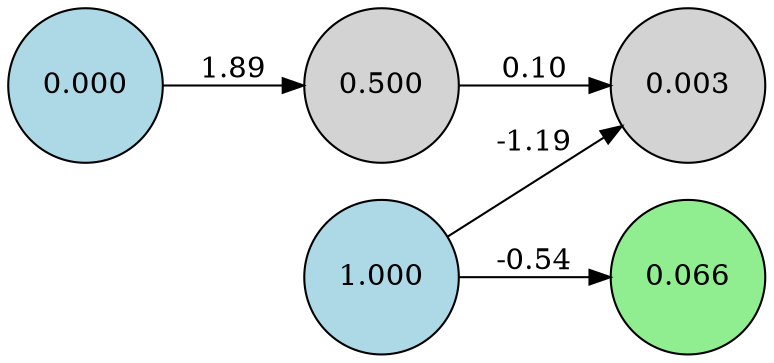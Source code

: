 digraph neat {
  rankdir=LR;
  node [shape=circle];
  node0 [label="0.000", style=filled, fillcolor=lightblue];
  node1 [label="1.000", style=filled, fillcolor=lightblue];
  node61 [label="0.066", style=filled, fillcolor=lightgreen];
  node179 [label="0.003", style=filled, fillcolor=lightgray];
  node194 [label="0.500", style=filled, fillcolor=lightgray];
  node1 -> node61 [label="-0.54"];
  node1 -> node179 [label="-1.19"];
  node0 -> node194 [label="1.89"];
  node194 -> node179 [label="0.10"];
}
